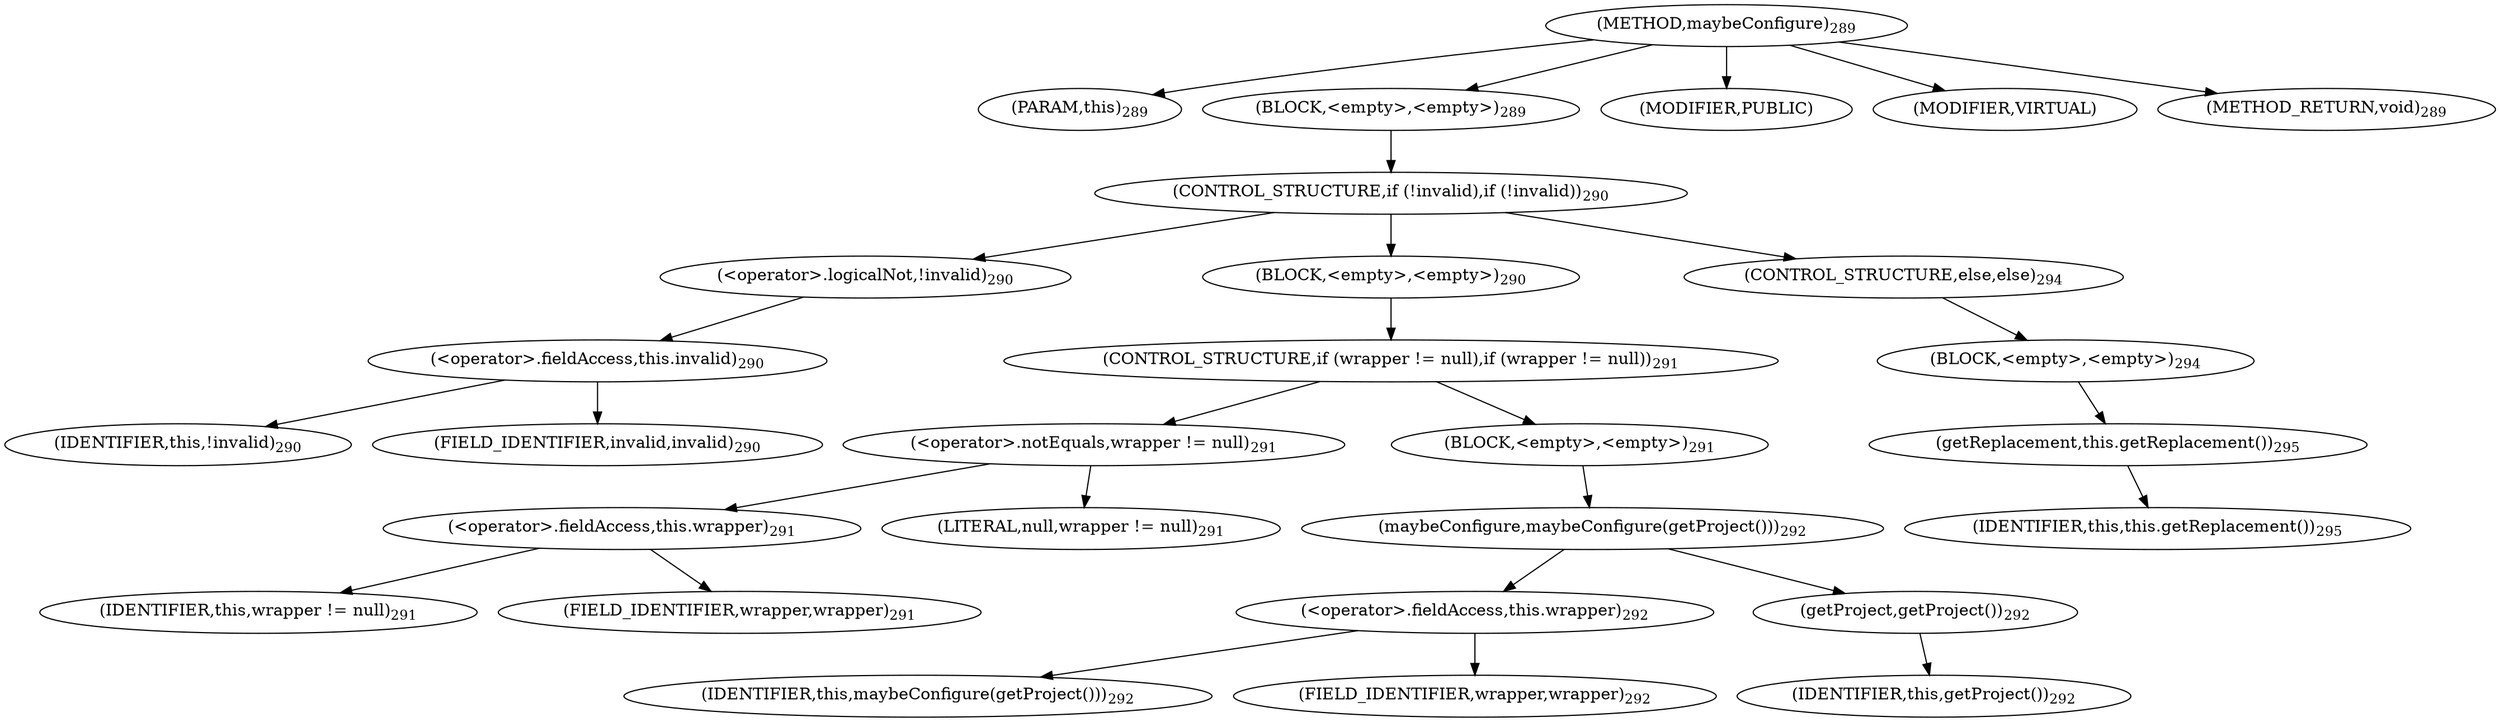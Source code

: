 digraph "maybeConfigure" {  
"256" [label = <(METHOD,maybeConfigure)<SUB>289</SUB>> ]
"17" [label = <(PARAM,this)<SUB>289</SUB>> ]
"257" [label = <(BLOCK,&lt;empty&gt;,&lt;empty&gt;)<SUB>289</SUB>> ]
"258" [label = <(CONTROL_STRUCTURE,if (!invalid),if (!invalid))<SUB>290</SUB>> ]
"259" [label = <(&lt;operator&gt;.logicalNot,!invalid)<SUB>290</SUB>> ]
"260" [label = <(&lt;operator&gt;.fieldAccess,this.invalid)<SUB>290</SUB>> ]
"261" [label = <(IDENTIFIER,this,!invalid)<SUB>290</SUB>> ]
"262" [label = <(FIELD_IDENTIFIER,invalid,invalid)<SUB>290</SUB>> ]
"263" [label = <(BLOCK,&lt;empty&gt;,&lt;empty&gt;)<SUB>290</SUB>> ]
"264" [label = <(CONTROL_STRUCTURE,if (wrapper != null),if (wrapper != null))<SUB>291</SUB>> ]
"265" [label = <(&lt;operator&gt;.notEquals,wrapper != null)<SUB>291</SUB>> ]
"266" [label = <(&lt;operator&gt;.fieldAccess,this.wrapper)<SUB>291</SUB>> ]
"267" [label = <(IDENTIFIER,this,wrapper != null)<SUB>291</SUB>> ]
"268" [label = <(FIELD_IDENTIFIER,wrapper,wrapper)<SUB>291</SUB>> ]
"269" [label = <(LITERAL,null,wrapper != null)<SUB>291</SUB>> ]
"270" [label = <(BLOCK,&lt;empty&gt;,&lt;empty&gt;)<SUB>291</SUB>> ]
"271" [label = <(maybeConfigure,maybeConfigure(getProject()))<SUB>292</SUB>> ]
"272" [label = <(&lt;operator&gt;.fieldAccess,this.wrapper)<SUB>292</SUB>> ]
"273" [label = <(IDENTIFIER,this,maybeConfigure(getProject()))<SUB>292</SUB>> ]
"274" [label = <(FIELD_IDENTIFIER,wrapper,wrapper)<SUB>292</SUB>> ]
"275" [label = <(getProject,getProject())<SUB>292</SUB>> ]
"16" [label = <(IDENTIFIER,this,getProject())<SUB>292</SUB>> ]
"276" [label = <(CONTROL_STRUCTURE,else,else)<SUB>294</SUB>> ]
"277" [label = <(BLOCK,&lt;empty&gt;,&lt;empty&gt;)<SUB>294</SUB>> ]
"278" [label = <(getReplacement,this.getReplacement())<SUB>295</SUB>> ]
"18" [label = <(IDENTIFIER,this,this.getReplacement())<SUB>295</SUB>> ]
"279" [label = <(MODIFIER,PUBLIC)> ]
"280" [label = <(MODIFIER,VIRTUAL)> ]
"281" [label = <(METHOD_RETURN,void)<SUB>289</SUB>> ]
  "256" -> "17" 
  "256" -> "257" 
  "256" -> "279" 
  "256" -> "280" 
  "256" -> "281" 
  "257" -> "258" 
  "258" -> "259" 
  "258" -> "263" 
  "258" -> "276" 
  "259" -> "260" 
  "260" -> "261" 
  "260" -> "262" 
  "263" -> "264" 
  "264" -> "265" 
  "264" -> "270" 
  "265" -> "266" 
  "265" -> "269" 
  "266" -> "267" 
  "266" -> "268" 
  "270" -> "271" 
  "271" -> "272" 
  "271" -> "275" 
  "272" -> "273" 
  "272" -> "274" 
  "275" -> "16" 
  "276" -> "277" 
  "277" -> "278" 
  "278" -> "18" 
}
